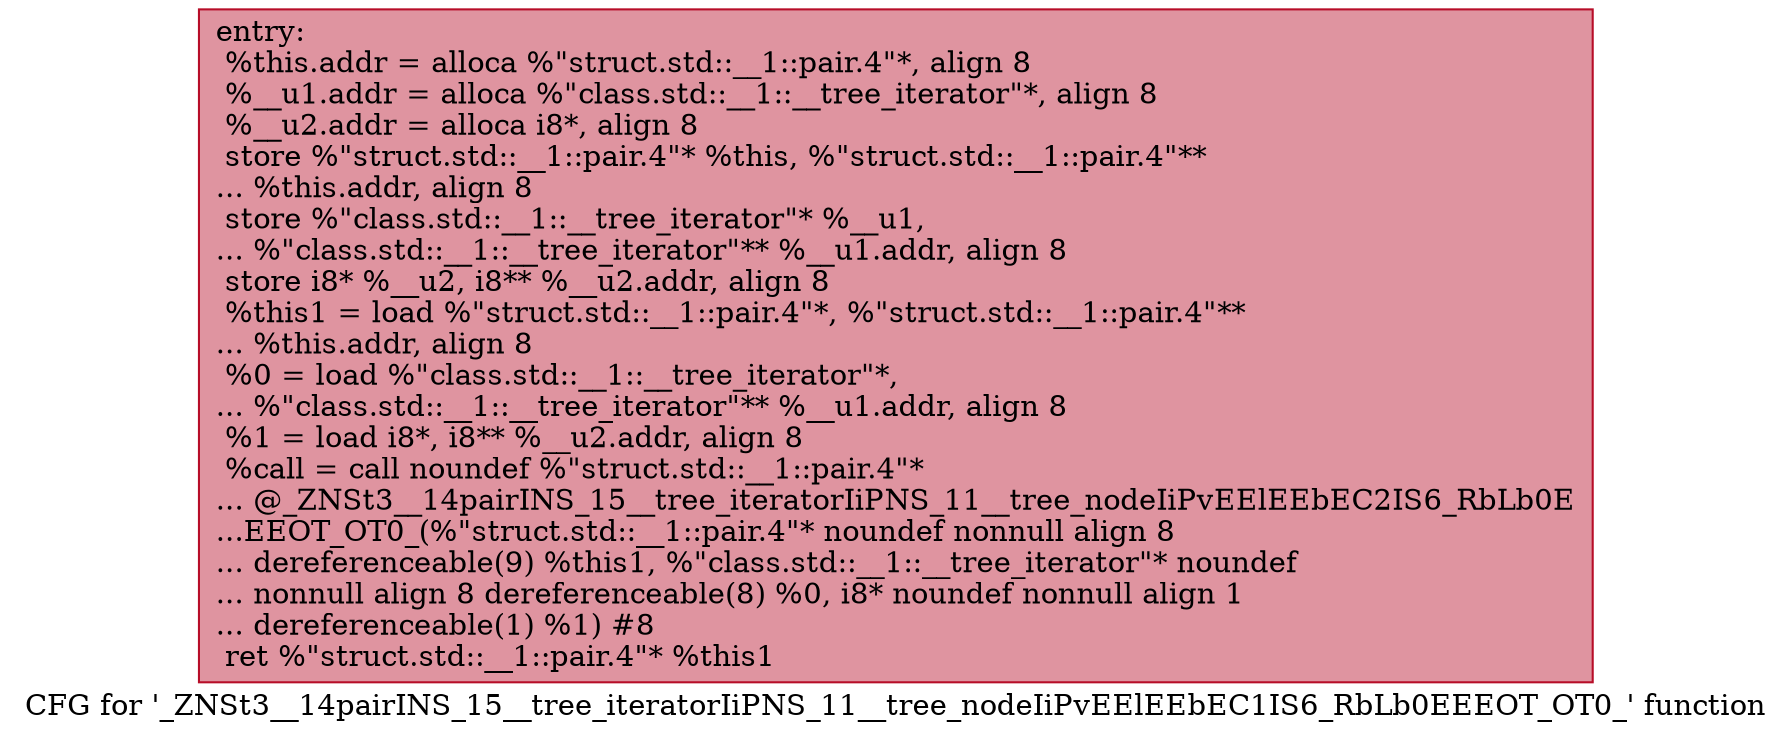 digraph "CFG for '_ZNSt3__14pairINS_15__tree_iteratorIiPNS_11__tree_nodeIiPvEElEEbEC1IS6_RbLb0EEEOT_OT0_' function" {
	label="CFG for '_ZNSt3__14pairINS_15__tree_iteratorIiPNS_11__tree_nodeIiPvEElEEbEC1IS6_RbLb0EEEOT_OT0_' function";

	Node0x60000255c980 [shape=record,color="#b70d28ff", style=filled, fillcolor="#b70d2870",label="{entry:\l  %this.addr = alloca %\"struct.std::__1::pair.4\"*, align 8\l  %__u1.addr = alloca %\"class.std::__1::__tree_iterator\"*, align 8\l  %__u2.addr = alloca i8*, align 8\l  store %\"struct.std::__1::pair.4\"* %this, %\"struct.std::__1::pair.4\"**\l... %this.addr, align 8\l  store %\"class.std::__1::__tree_iterator\"* %__u1,\l... %\"class.std::__1::__tree_iterator\"** %__u1.addr, align 8\l  store i8* %__u2, i8** %__u2.addr, align 8\l  %this1 = load %\"struct.std::__1::pair.4\"*, %\"struct.std::__1::pair.4\"**\l... %this.addr, align 8\l  %0 = load %\"class.std::__1::__tree_iterator\"*,\l... %\"class.std::__1::__tree_iterator\"** %__u1.addr, align 8\l  %1 = load i8*, i8** %__u2.addr, align 8\l  %call = call noundef %\"struct.std::__1::pair.4\"*\l... @_ZNSt3__14pairINS_15__tree_iteratorIiPNS_11__tree_nodeIiPvEElEEbEC2IS6_RbLb0E\l...EEOT_OT0_(%\"struct.std::__1::pair.4\"* noundef nonnull align 8\l... dereferenceable(9) %this1, %\"class.std::__1::__tree_iterator\"* noundef\l... nonnull align 8 dereferenceable(8) %0, i8* noundef nonnull align 1\l... dereferenceable(1) %1) #8\l  ret %\"struct.std::__1::pair.4\"* %this1\l}"];
}
